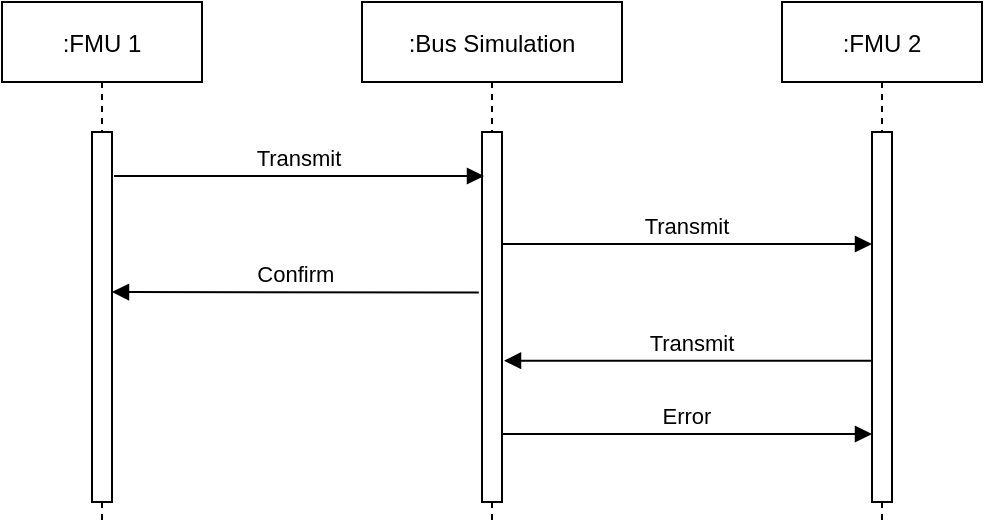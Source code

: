 <mxfile version="20.8.20" type="device"><diagram id="kgpKYQtTHZ0yAKxKKP6v" name="Page-1"><mxGraphModel dx="459" dy="256" grid="1" gridSize="10" guides="1" tooltips="1" connect="1" arrows="1" fold="1" page="1" pageScale="1" pageWidth="850" pageHeight="1100" math="0" shadow="0"><root><mxCell id="0"/><mxCell id="1" parent="0"/><mxCell id="3nuBFxr9cyL0pnOWT2aG-1" value=":FMU 1" style="shape=umlLifeline;perimeter=lifelinePerimeter;container=1;collapsible=0;recursiveResize=0;rounded=0;shadow=0;strokeWidth=1;" parent="1" vertex="1"><mxGeometry x="120" y="80" width="100" height="260" as="geometry"/></mxCell><mxCell id="3nuBFxr9cyL0pnOWT2aG-2" value="" style="points=[];perimeter=orthogonalPerimeter;rounded=0;shadow=0;strokeWidth=1;" parent="3nuBFxr9cyL0pnOWT2aG-1" vertex="1"><mxGeometry x="45" y="65" width="10" height="185" as="geometry"/></mxCell><mxCell id="3nuBFxr9cyL0pnOWT2aG-5" value=":Bus Simulation" style="shape=umlLifeline;perimeter=lifelinePerimeter;container=1;collapsible=0;recursiveResize=0;rounded=0;shadow=0;strokeWidth=1;" parent="1" vertex="1"><mxGeometry x="300" y="80" width="130" height="260" as="geometry"/></mxCell><mxCell id="3nuBFxr9cyL0pnOWT2aG-6" value="" style="points=[];perimeter=orthogonalPerimeter;rounded=0;shadow=0;strokeWidth=1;" parent="3nuBFxr9cyL0pnOWT2aG-5" vertex="1"><mxGeometry x="60" y="65" width="10" height="185" as="geometry"/></mxCell><mxCell id="eGcspzg-jYoVY6njO30K-8" value="Transmit" style="verticalAlign=bottom;endArrow=block;entryX=0;entryY=0;shadow=0;strokeWidth=1;" parent="3nuBFxr9cyL0pnOWT2aG-5" edge="1"><mxGeometry relative="1" as="geometry"><mxPoint x="70" y="121" as="sourcePoint"/><mxPoint x="255" y="121" as="targetPoint"/></mxGeometry></mxCell><mxCell id="ikn1xNM__fGQJB6K_NLL-1" value="Transmit" style="verticalAlign=bottom;endArrow=block;shadow=0;strokeWidth=1;" parent="3nuBFxr9cyL0pnOWT2aG-5" edge="1"><mxGeometry relative="1" as="geometry"><mxPoint x="259.5" y="179.36" as="sourcePoint"/><mxPoint x="71" y="179.36" as="targetPoint"/></mxGeometry></mxCell><mxCell id="eGcspzg-jYoVY6njO30K-1" value=":FMU 2" style="shape=umlLifeline;perimeter=lifelinePerimeter;container=1;collapsible=0;recursiveResize=0;rounded=0;shadow=0;strokeWidth=1;" parent="1" vertex="1"><mxGeometry x="510" y="80" width="100" height="260" as="geometry"/></mxCell><mxCell id="eGcspzg-jYoVY6njO30K-2" value="" style="points=[];perimeter=orthogonalPerimeter;rounded=0;shadow=0;strokeWidth=1;" parent="eGcspzg-jYoVY6njO30K-1" vertex="1"><mxGeometry x="45" y="65" width="10" height="185" as="geometry"/></mxCell><mxCell id="Ct78ly6aTw_c9TOjw8sM-1" value="Transmit" style="verticalAlign=bottom;endArrow=block;entryX=0;entryY=0;shadow=0;strokeWidth=1;" parent="1" edge="1"><mxGeometry relative="1" as="geometry"><mxPoint x="176" y="167" as="sourcePoint"/><mxPoint x="361" y="167" as="targetPoint"/></mxGeometry></mxCell><mxCell id="MDTXqJ2sE1CeRZtA75QT-1" value="Confirm" style="verticalAlign=bottom;endArrow=block;shadow=0;strokeWidth=1;exitX=-0.16;exitY=0.729;exitDx=0;exitDy=0;exitPerimeter=0;" parent="1" edge="1"><mxGeometry relative="1" as="geometry"><mxPoint x="358.4" y="225.19" as="sourcePoint"/><mxPoint x="175" y="225" as="targetPoint"/></mxGeometry></mxCell><mxCell id="ikn1xNM__fGQJB6K_NLL-2" value="Error" style="verticalAlign=bottom;endArrow=block;entryX=0;entryY=0;shadow=0;strokeWidth=1;" parent="1" edge="1"><mxGeometry relative="1" as="geometry"><mxPoint x="370" y="296" as="sourcePoint"/><mxPoint x="555" y="296" as="targetPoint"/></mxGeometry></mxCell></root></mxGraphModel></diagram></mxfile>